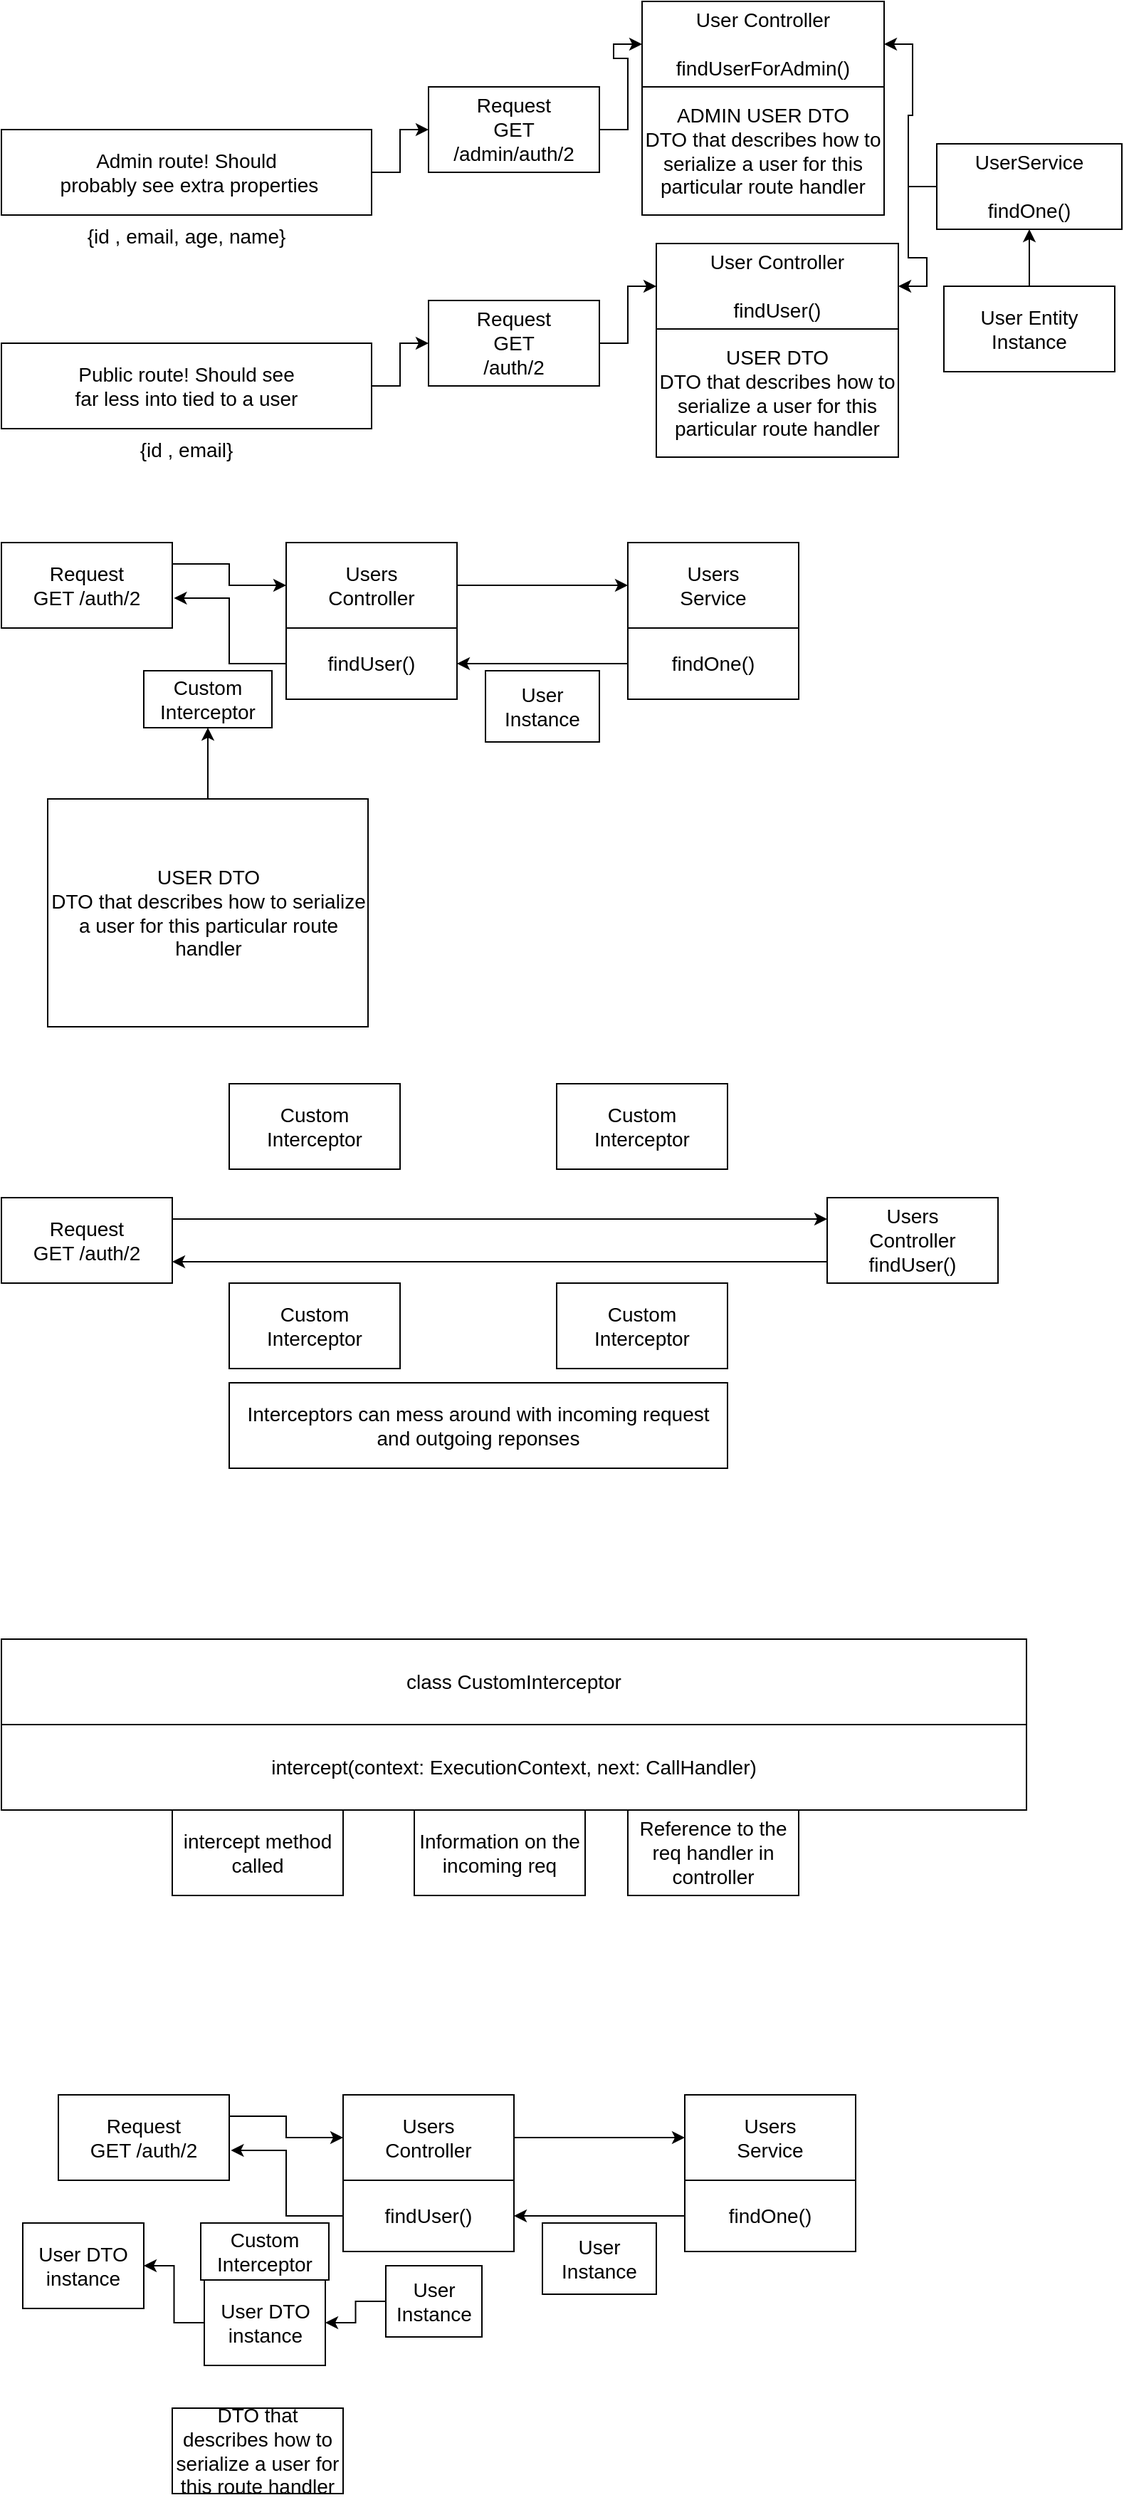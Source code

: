 <mxfile version="20.2.2" type="github">
  <diagram id="yy7V1IrCHKM3VrIjpmN8" name="페이지-1">
    <mxGraphModel dx="1038" dy="547" grid="1" gridSize="10" guides="1" tooltips="1" connect="1" arrows="1" fold="1" page="1" pageScale="1" pageWidth="827" pageHeight="1169" math="0" shadow="0">
      <root>
        <mxCell id="0" />
        <mxCell id="1" parent="0" />
        <mxCell id="KC6oDA8V-b73y0kQ5vmW-12" value="" style="edgeStyle=orthogonalEdgeStyle;rounded=0;orthogonalLoop=1;jettySize=auto;html=1;fontSize=14;" edge="1" parent="1" source="KC6oDA8V-b73y0kQ5vmW-5" target="KC6oDA8V-b73y0kQ5vmW-10">
          <mxGeometry relative="1" as="geometry" />
        </mxCell>
        <mxCell id="KC6oDA8V-b73y0kQ5vmW-5" value="&lt;span style=&quot;font-size: 14px;&quot;&gt;Admin route! Should&lt;/span&gt;&lt;br style=&quot;padding: 0px; margin: 0px; font-size: 14px;&quot;&gt;&lt;span style=&quot;font-size: 14px;&quot;&gt;&amp;nbsp;probably see extra properties&lt;/span&gt;" style="rounded=0;whiteSpace=wrap;html=1;" vertex="1" parent="1">
          <mxGeometry x="40" y="130" width="260" height="60" as="geometry" />
        </mxCell>
        <mxCell id="KC6oDA8V-b73y0kQ5vmW-7" value="{id , email, age, name}&lt;div style=&quot;padding: 0px; margin: 0px; font-size: 14px;&quot;&gt;&lt;br style=&quot;padding: 0px; margin: 0px; color: rgb(0, 0, 0); font-family: Helvetica; font-size: 14px; font-style: normal; font-variant-ligatures: normal; font-variant-caps: normal; font-weight: 400; letter-spacing: normal; orphans: 2; text-indent: 0px; text-transform: none; widows: 2; word-spacing: 0px; -webkit-text-stroke-width: 0px; background-color: rgb(248, 249, 250); text-decoration-thickness: initial; text-decoration-style: initial; text-decoration-color: initial;&quot;&gt;&#xa;&#xa;&lt;/div&gt;" style="text;whiteSpace=wrap;html=1;fontSize=14;align=center;" vertex="1" parent="1">
          <mxGeometry x="40" y="190" width="260" height="30" as="geometry" />
        </mxCell>
        <mxCell id="KC6oDA8V-b73y0kQ5vmW-13" style="edgeStyle=orthogonalEdgeStyle;rounded=0;orthogonalLoop=1;jettySize=auto;html=1;exitX=1;exitY=0.5;exitDx=0;exitDy=0;fontSize=14;" edge="1" parent="1" source="KC6oDA8V-b73y0kQ5vmW-8" target="KC6oDA8V-b73y0kQ5vmW-11">
          <mxGeometry relative="1" as="geometry" />
        </mxCell>
        <mxCell id="KC6oDA8V-b73y0kQ5vmW-8" value="&lt;span style=&quot;font-size: 14px;&quot;&gt;Public route! Should see &lt;br&gt;far less into tied to a user&lt;/span&gt;" style="rounded=0;whiteSpace=wrap;html=1;" vertex="1" parent="1">
          <mxGeometry x="40" y="280" width="260" height="60" as="geometry" />
        </mxCell>
        <mxCell id="KC6oDA8V-b73y0kQ5vmW-9" value="{id , email}&lt;div style=&quot;padding: 0px; margin: 0px; font-size: 14px;&quot;&gt;&lt;br style=&quot;padding: 0px; margin: 0px; color: rgb(0, 0, 0); font-family: Helvetica; font-size: 14px; font-style: normal; font-variant-ligatures: normal; font-variant-caps: normal; font-weight: 400; letter-spacing: normal; orphans: 2; text-indent: 0px; text-transform: none; widows: 2; word-spacing: 0px; -webkit-text-stroke-width: 0px; background-color: rgb(248, 249, 250); text-decoration-thickness: initial; text-decoration-style: initial; text-decoration-color: initial;&quot;&gt;&lt;br&gt;&lt;br&gt;&lt;/div&gt;" style="text;whiteSpace=wrap;html=1;fontSize=14;align=center;" vertex="1" parent="1">
          <mxGeometry x="40" y="340" width="260" height="30" as="geometry" />
        </mxCell>
        <mxCell id="KC6oDA8V-b73y0kQ5vmW-17" style="edgeStyle=orthogonalEdgeStyle;rounded=0;orthogonalLoop=1;jettySize=auto;html=1;exitX=1;exitY=0.5;exitDx=0;exitDy=0;entryX=0;entryY=0.5;entryDx=0;entryDy=0;fontSize=14;" edge="1" parent="1" source="KC6oDA8V-b73y0kQ5vmW-10" target="KC6oDA8V-b73y0kQ5vmW-14">
          <mxGeometry relative="1" as="geometry" />
        </mxCell>
        <mxCell id="KC6oDA8V-b73y0kQ5vmW-10" value="Request&lt;br&gt;GET&lt;br&gt;/admin/auth/2" style="rounded=0;whiteSpace=wrap;html=1;fontSize=14;" vertex="1" parent="1">
          <mxGeometry x="340" y="100" width="120" height="60" as="geometry" />
        </mxCell>
        <mxCell id="KC6oDA8V-b73y0kQ5vmW-16" style="edgeStyle=orthogonalEdgeStyle;rounded=0;orthogonalLoop=1;jettySize=auto;html=1;exitX=1;exitY=0.5;exitDx=0;exitDy=0;entryX=0;entryY=0.5;entryDx=0;entryDy=0;fontSize=14;" edge="1" parent="1" source="KC6oDA8V-b73y0kQ5vmW-11" target="KC6oDA8V-b73y0kQ5vmW-15">
          <mxGeometry relative="1" as="geometry" />
        </mxCell>
        <mxCell id="KC6oDA8V-b73y0kQ5vmW-11" value="Request&lt;br&gt;GET&lt;br&gt;/auth/2" style="rounded=0;whiteSpace=wrap;html=1;fontSize=14;" vertex="1" parent="1">
          <mxGeometry x="340" y="250" width="120" height="60" as="geometry" />
        </mxCell>
        <mxCell id="KC6oDA8V-b73y0kQ5vmW-14" value="User Controller&lt;br&gt;&lt;br&gt;findUserForAdmin()" style="rounded=0;whiteSpace=wrap;html=1;fontSize=14;" vertex="1" parent="1">
          <mxGeometry x="490" y="40" width="170" height="60" as="geometry" />
        </mxCell>
        <mxCell id="KC6oDA8V-b73y0kQ5vmW-15" value="User Controller&lt;br&gt;&lt;br&gt;findUser()" style="rounded=0;whiteSpace=wrap;html=1;fontSize=14;" vertex="1" parent="1">
          <mxGeometry x="500" y="210" width="170" height="60" as="geometry" />
        </mxCell>
        <mxCell id="KC6oDA8V-b73y0kQ5vmW-19" style="edgeStyle=orthogonalEdgeStyle;rounded=0;orthogonalLoop=1;jettySize=auto;html=1;exitX=0;exitY=0.5;exitDx=0;exitDy=0;entryX=1;entryY=0.5;entryDx=0;entryDy=0;fontSize=14;" edge="1" parent="1" source="KC6oDA8V-b73y0kQ5vmW-18" target="KC6oDA8V-b73y0kQ5vmW-14">
          <mxGeometry relative="1" as="geometry" />
        </mxCell>
        <mxCell id="KC6oDA8V-b73y0kQ5vmW-20" style="edgeStyle=orthogonalEdgeStyle;rounded=0;orthogonalLoop=1;jettySize=auto;html=1;exitX=0;exitY=0.5;exitDx=0;exitDy=0;entryX=1;entryY=0.5;entryDx=0;entryDy=0;fontSize=14;" edge="1" parent="1" source="KC6oDA8V-b73y0kQ5vmW-18" target="KC6oDA8V-b73y0kQ5vmW-15">
          <mxGeometry relative="1" as="geometry" />
        </mxCell>
        <mxCell id="KC6oDA8V-b73y0kQ5vmW-18" value="UserService&lt;br&gt;&lt;br&gt;findOne()" style="rounded=0;whiteSpace=wrap;html=1;fontSize=14;" vertex="1" parent="1">
          <mxGeometry x="697" y="140" width="130" height="60" as="geometry" />
        </mxCell>
        <mxCell id="KC6oDA8V-b73y0kQ5vmW-22" style="edgeStyle=orthogonalEdgeStyle;rounded=0;orthogonalLoop=1;jettySize=auto;html=1;exitX=0.5;exitY=0;exitDx=0;exitDy=0;entryX=0.5;entryY=1;entryDx=0;entryDy=0;fontSize=14;" edge="1" parent="1" source="KC6oDA8V-b73y0kQ5vmW-21" target="KC6oDA8V-b73y0kQ5vmW-18">
          <mxGeometry relative="1" as="geometry" />
        </mxCell>
        <mxCell id="KC6oDA8V-b73y0kQ5vmW-21" value="User Entity Instance" style="rounded=0;whiteSpace=wrap;html=1;fontSize=14;" vertex="1" parent="1">
          <mxGeometry x="702" y="240" width="120" height="60" as="geometry" />
        </mxCell>
        <mxCell id="KC6oDA8V-b73y0kQ5vmW-34" style="edgeStyle=orthogonalEdgeStyle;rounded=0;orthogonalLoop=1;jettySize=auto;html=1;exitX=1;exitY=0.25;exitDx=0;exitDy=0;fontSize=14;" edge="1" parent="1" source="KC6oDA8V-b73y0kQ5vmW-23" target="KC6oDA8V-b73y0kQ5vmW-24">
          <mxGeometry relative="1" as="geometry" />
        </mxCell>
        <mxCell id="KC6oDA8V-b73y0kQ5vmW-23" value="Request&lt;br&gt;GET /auth/2" style="rounded=0;whiteSpace=wrap;html=1;fontSize=14;" vertex="1" parent="1">
          <mxGeometry x="40" y="420" width="120" height="60" as="geometry" />
        </mxCell>
        <mxCell id="KC6oDA8V-b73y0kQ5vmW-35" style="edgeStyle=orthogonalEdgeStyle;rounded=0;orthogonalLoop=1;jettySize=auto;html=1;exitX=1;exitY=0.5;exitDx=0;exitDy=0;entryX=0;entryY=0.5;entryDx=0;entryDy=0;fontSize=14;" edge="1" parent="1" source="KC6oDA8V-b73y0kQ5vmW-24" target="KC6oDA8V-b73y0kQ5vmW-25">
          <mxGeometry relative="1" as="geometry" />
        </mxCell>
        <mxCell id="KC6oDA8V-b73y0kQ5vmW-24" value="Users&lt;br&gt;Controller" style="rounded=0;whiteSpace=wrap;html=1;fontSize=14;" vertex="1" parent="1">
          <mxGeometry x="240" y="420" width="120" height="60" as="geometry" />
        </mxCell>
        <mxCell id="KC6oDA8V-b73y0kQ5vmW-25" value="Users&lt;br&gt;Service" style="rounded=0;whiteSpace=wrap;html=1;fontSize=14;" vertex="1" parent="1">
          <mxGeometry x="480" y="420" width="120" height="60" as="geometry" />
        </mxCell>
        <mxCell id="KC6oDA8V-b73y0kQ5vmW-31" style="edgeStyle=orthogonalEdgeStyle;rounded=0;orthogonalLoop=1;jettySize=auto;html=1;exitX=0;exitY=0.5;exitDx=0;exitDy=0;entryX=1.01;entryY=0.65;entryDx=0;entryDy=0;entryPerimeter=0;fontSize=14;" edge="1" parent="1" source="KC6oDA8V-b73y0kQ5vmW-26" target="KC6oDA8V-b73y0kQ5vmW-23">
          <mxGeometry relative="1" as="geometry" />
        </mxCell>
        <mxCell id="KC6oDA8V-b73y0kQ5vmW-26" value="findUser()" style="rounded=0;whiteSpace=wrap;html=1;fontSize=14;" vertex="1" parent="1">
          <mxGeometry x="240" y="480" width="120" height="50" as="geometry" />
        </mxCell>
        <mxCell id="KC6oDA8V-b73y0kQ5vmW-28" style="edgeStyle=orthogonalEdgeStyle;rounded=0;orthogonalLoop=1;jettySize=auto;html=1;exitX=0;exitY=0.5;exitDx=0;exitDy=0;entryX=1;entryY=0.5;entryDx=0;entryDy=0;fontSize=14;" edge="1" parent="1" source="KC6oDA8V-b73y0kQ5vmW-27" target="KC6oDA8V-b73y0kQ5vmW-26">
          <mxGeometry relative="1" as="geometry" />
        </mxCell>
        <mxCell id="KC6oDA8V-b73y0kQ5vmW-27" value="findOne()" style="rounded=0;whiteSpace=wrap;html=1;fontSize=14;" vertex="1" parent="1">
          <mxGeometry x="480" y="480" width="120" height="50" as="geometry" />
        </mxCell>
        <mxCell id="KC6oDA8V-b73y0kQ5vmW-29" value="User Instance" style="rounded=0;whiteSpace=wrap;html=1;fontSize=14;" vertex="1" parent="1">
          <mxGeometry x="380" y="510" width="80" height="50" as="geometry" />
        </mxCell>
        <mxCell id="KC6oDA8V-b73y0kQ5vmW-30" value="Custom&lt;br&gt;Interceptor" style="rounded=0;whiteSpace=wrap;html=1;fontSize=14;" vertex="1" parent="1">
          <mxGeometry x="140" y="510" width="90" height="40" as="geometry" />
        </mxCell>
        <mxCell id="KC6oDA8V-b73y0kQ5vmW-33" style="edgeStyle=orthogonalEdgeStyle;rounded=0;orthogonalLoop=1;jettySize=auto;html=1;exitX=0.5;exitY=0;exitDx=0;exitDy=0;entryX=0.5;entryY=1;entryDx=0;entryDy=0;fontSize=14;" edge="1" parent="1" source="KC6oDA8V-b73y0kQ5vmW-32" target="KC6oDA8V-b73y0kQ5vmW-30">
          <mxGeometry relative="1" as="geometry" />
        </mxCell>
        <mxCell id="KC6oDA8V-b73y0kQ5vmW-32" value="USER DTO&lt;br&gt;DTO that describes how to serialize a user for this particular route handler&lt;br&gt;" style="rounded=0;whiteSpace=wrap;html=1;fontSize=14;" vertex="1" parent="1">
          <mxGeometry x="72.5" y="600" width="225" height="160" as="geometry" />
        </mxCell>
        <mxCell id="KC6oDA8V-b73y0kQ5vmW-37" value="USER DTO&lt;br&gt;DTO that describes how to serialize a user for this particular route handler&lt;br&gt;" style="rounded=0;whiteSpace=wrap;html=1;fontSize=14;" vertex="1" parent="1">
          <mxGeometry x="500" y="270" width="170" height="90" as="geometry" />
        </mxCell>
        <mxCell id="KC6oDA8V-b73y0kQ5vmW-38" value="ADMIN USER DTO&lt;br&gt;DTO that describes how to serialize a user for this particular route handler" style="rounded=0;whiteSpace=wrap;html=1;fontSize=14;" vertex="1" parent="1">
          <mxGeometry x="490" y="100" width="170" height="90" as="geometry" />
        </mxCell>
        <mxCell id="KC6oDA8V-b73y0kQ5vmW-45" style="edgeStyle=orthogonalEdgeStyle;rounded=0;orthogonalLoop=1;jettySize=auto;html=1;exitX=1;exitY=0.25;exitDx=0;exitDy=0;entryX=0;entryY=0.25;entryDx=0;entryDy=0;fontSize=14;" edge="1" parent="1" source="KC6oDA8V-b73y0kQ5vmW-39" target="KC6oDA8V-b73y0kQ5vmW-44">
          <mxGeometry relative="1" as="geometry" />
        </mxCell>
        <mxCell id="KC6oDA8V-b73y0kQ5vmW-39" value="Request&lt;br&gt;GET /auth/2" style="rounded=0;whiteSpace=wrap;html=1;fontSize=14;" vertex="1" parent="1">
          <mxGeometry x="40" y="880" width="120" height="60" as="geometry" />
        </mxCell>
        <mxCell id="KC6oDA8V-b73y0kQ5vmW-40" value="Custom&lt;br&gt;Interceptor" style="rounded=0;whiteSpace=wrap;html=1;fontSize=14;" vertex="1" parent="1">
          <mxGeometry x="200" y="800" width="120" height="60" as="geometry" />
        </mxCell>
        <mxCell id="KC6oDA8V-b73y0kQ5vmW-41" value="Custom&lt;br&gt;Interceptor" style="rounded=0;whiteSpace=wrap;html=1;fontSize=14;" vertex="1" parent="1">
          <mxGeometry x="430" y="800" width="120" height="60" as="geometry" />
        </mxCell>
        <mxCell id="KC6oDA8V-b73y0kQ5vmW-42" value="Custom&lt;br&gt;Interceptor" style="rounded=0;whiteSpace=wrap;html=1;fontSize=14;" vertex="1" parent="1">
          <mxGeometry x="200" y="940" width="120" height="60" as="geometry" />
        </mxCell>
        <mxCell id="KC6oDA8V-b73y0kQ5vmW-43" value="Custom&lt;br&gt;Interceptor" style="rounded=0;whiteSpace=wrap;html=1;fontSize=14;" vertex="1" parent="1">
          <mxGeometry x="430" y="940" width="120" height="60" as="geometry" />
        </mxCell>
        <mxCell id="KC6oDA8V-b73y0kQ5vmW-46" style="edgeStyle=orthogonalEdgeStyle;rounded=0;orthogonalLoop=1;jettySize=auto;html=1;exitX=0;exitY=0.75;exitDx=0;exitDy=0;entryX=1;entryY=0.75;entryDx=0;entryDy=0;fontSize=14;" edge="1" parent="1" source="KC6oDA8V-b73y0kQ5vmW-44" target="KC6oDA8V-b73y0kQ5vmW-39">
          <mxGeometry relative="1" as="geometry" />
        </mxCell>
        <mxCell id="KC6oDA8V-b73y0kQ5vmW-44" value="Users&lt;br&gt;Controller&lt;br&gt;findUser()" style="rounded=0;whiteSpace=wrap;html=1;fontSize=14;" vertex="1" parent="1">
          <mxGeometry x="620" y="880" width="120" height="60" as="geometry" />
        </mxCell>
        <mxCell id="KC6oDA8V-b73y0kQ5vmW-47" value="Interceptors can mess around with incoming request and outgoing reponses" style="rounded=0;whiteSpace=wrap;html=1;fontSize=14;" vertex="1" parent="1">
          <mxGeometry x="200" y="1010" width="350" height="60" as="geometry" />
        </mxCell>
        <mxCell id="KC6oDA8V-b73y0kQ5vmW-48" value="class CustomInterceptor" style="rounded=0;whiteSpace=wrap;html=1;fontSize=14;" vertex="1" parent="1">
          <mxGeometry x="40" y="1190" width="720" height="60" as="geometry" />
        </mxCell>
        <mxCell id="KC6oDA8V-b73y0kQ5vmW-49" value="intercept(context: ExecutionContext, next: CallHandler)" style="rounded=0;whiteSpace=wrap;html=1;fontSize=14;" vertex="1" parent="1">
          <mxGeometry x="40" y="1250" width="720" height="60" as="geometry" />
        </mxCell>
        <mxCell id="KC6oDA8V-b73y0kQ5vmW-50" value="intercept method&lt;br&gt;called" style="rounded=0;whiteSpace=wrap;html=1;fontSize=14;" vertex="1" parent="1">
          <mxGeometry x="160" y="1310" width="120" height="60" as="geometry" />
        </mxCell>
        <mxCell id="KC6oDA8V-b73y0kQ5vmW-51" value="Information on the incoming req" style="rounded=0;whiteSpace=wrap;html=1;fontSize=14;" vertex="1" parent="1">
          <mxGeometry x="330" y="1310" width="120" height="60" as="geometry" />
        </mxCell>
        <mxCell id="KC6oDA8V-b73y0kQ5vmW-52" value="Reference to the req handler in controller" style="rounded=0;whiteSpace=wrap;html=1;fontSize=14;" vertex="1" parent="1">
          <mxGeometry x="480" y="1310" width="120" height="60" as="geometry" />
        </mxCell>
        <mxCell id="KC6oDA8V-b73y0kQ5vmW-56" style="edgeStyle=orthogonalEdgeStyle;rounded=0;orthogonalLoop=1;jettySize=auto;html=1;exitX=1;exitY=0.25;exitDx=0;exitDy=0;fontSize=14;" edge="1" parent="1" source="KC6oDA8V-b73y0kQ5vmW-57" target="KC6oDA8V-b73y0kQ5vmW-59">
          <mxGeometry relative="1" as="geometry" />
        </mxCell>
        <mxCell id="KC6oDA8V-b73y0kQ5vmW-57" value="Request&lt;br&gt;GET /auth/2" style="rounded=0;whiteSpace=wrap;html=1;fontSize=14;" vertex="1" parent="1">
          <mxGeometry x="80" y="1510" width="120" height="60" as="geometry" />
        </mxCell>
        <mxCell id="KC6oDA8V-b73y0kQ5vmW-58" style="edgeStyle=orthogonalEdgeStyle;rounded=0;orthogonalLoop=1;jettySize=auto;html=1;exitX=1;exitY=0.5;exitDx=0;exitDy=0;entryX=0;entryY=0.5;entryDx=0;entryDy=0;fontSize=14;" edge="1" parent="1" source="KC6oDA8V-b73y0kQ5vmW-59" target="KC6oDA8V-b73y0kQ5vmW-60">
          <mxGeometry relative="1" as="geometry" />
        </mxCell>
        <mxCell id="KC6oDA8V-b73y0kQ5vmW-59" value="Users&lt;br&gt;Controller" style="rounded=0;whiteSpace=wrap;html=1;fontSize=14;" vertex="1" parent="1">
          <mxGeometry x="280" y="1510" width="120" height="60" as="geometry" />
        </mxCell>
        <mxCell id="KC6oDA8V-b73y0kQ5vmW-60" value="Users&lt;br&gt;Service" style="rounded=0;whiteSpace=wrap;html=1;fontSize=14;" vertex="1" parent="1">
          <mxGeometry x="520" y="1510" width="120" height="60" as="geometry" />
        </mxCell>
        <mxCell id="KC6oDA8V-b73y0kQ5vmW-61" style="edgeStyle=orthogonalEdgeStyle;rounded=0;orthogonalLoop=1;jettySize=auto;html=1;exitX=0;exitY=0.5;exitDx=0;exitDy=0;entryX=1.01;entryY=0.65;entryDx=0;entryDy=0;entryPerimeter=0;fontSize=14;" edge="1" parent="1" source="KC6oDA8V-b73y0kQ5vmW-62" target="KC6oDA8V-b73y0kQ5vmW-57">
          <mxGeometry relative="1" as="geometry" />
        </mxCell>
        <mxCell id="KC6oDA8V-b73y0kQ5vmW-62" value="findUser()" style="rounded=0;whiteSpace=wrap;html=1;fontSize=14;" vertex="1" parent="1">
          <mxGeometry x="280" y="1570" width="120" height="50" as="geometry" />
        </mxCell>
        <mxCell id="KC6oDA8V-b73y0kQ5vmW-63" style="edgeStyle=orthogonalEdgeStyle;rounded=0;orthogonalLoop=1;jettySize=auto;html=1;exitX=0;exitY=0.5;exitDx=0;exitDy=0;entryX=1;entryY=0.5;entryDx=0;entryDy=0;fontSize=14;" edge="1" parent="1" source="KC6oDA8V-b73y0kQ5vmW-64" target="KC6oDA8V-b73y0kQ5vmW-62">
          <mxGeometry relative="1" as="geometry" />
        </mxCell>
        <mxCell id="KC6oDA8V-b73y0kQ5vmW-64" value="findOne()" style="rounded=0;whiteSpace=wrap;html=1;fontSize=14;" vertex="1" parent="1">
          <mxGeometry x="520" y="1570" width="120" height="50" as="geometry" />
        </mxCell>
        <mxCell id="KC6oDA8V-b73y0kQ5vmW-65" value="User Instance" style="rounded=0;whiteSpace=wrap;html=1;fontSize=14;" vertex="1" parent="1">
          <mxGeometry x="420" y="1600" width="80" height="50" as="geometry" />
        </mxCell>
        <mxCell id="KC6oDA8V-b73y0kQ5vmW-66" value="Custom&lt;br&gt;Interceptor" style="rounded=0;whiteSpace=wrap;html=1;fontSize=14;" vertex="1" parent="1">
          <mxGeometry x="180" y="1600" width="90" height="40" as="geometry" />
        </mxCell>
        <mxCell id="KC6oDA8V-b73y0kQ5vmW-71" style="edgeStyle=orthogonalEdgeStyle;rounded=0;orthogonalLoop=1;jettySize=auto;html=1;exitX=0;exitY=0.5;exitDx=0;exitDy=0;entryX=1;entryY=0.5;entryDx=0;entryDy=0;fontSize=14;" edge="1" parent="1" source="KC6oDA8V-b73y0kQ5vmW-67" target="KC6oDA8V-b73y0kQ5vmW-70">
          <mxGeometry relative="1" as="geometry" />
        </mxCell>
        <mxCell id="KC6oDA8V-b73y0kQ5vmW-67" value="User DTO&lt;br&gt;instance" style="rounded=0;whiteSpace=wrap;html=1;fontSize=14;" vertex="1" parent="1">
          <mxGeometry x="182.5" y="1640" width="85" height="60" as="geometry" />
        </mxCell>
        <mxCell id="KC6oDA8V-b73y0kQ5vmW-69" style="edgeStyle=orthogonalEdgeStyle;rounded=0;orthogonalLoop=1;jettySize=auto;html=1;entryX=1;entryY=0.5;entryDx=0;entryDy=0;fontSize=14;" edge="1" parent="1" source="KC6oDA8V-b73y0kQ5vmW-68" target="KC6oDA8V-b73y0kQ5vmW-67">
          <mxGeometry relative="1" as="geometry" />
        </mxCell>
        <mxCell id="KC6oDA8V-b73y0kQ5vmW-68" value="User Instance" style="rounded=0;whiteSpace=wrap;html=1;fontSize=14;" vertex="1" parent="1">
          <mxGeometry x="310" y="1630" width="67.5" height="50" as="geometry" />
        </mxCell>
        <mxCell id="KC6oDA8V-b73y0kQ5vmW-70" value="User DTO&lt;br&gt;instance" style="rounded=0;whiteSpace=wrap;html=1;fontSize=14;" vertex="1" parent="1">
          <mxGeometry x="55" y="1600" width="85" height="60" as="geometry" />
        </mxCell>
        <mxCell id="KC6oDA8V-b73y0kQ5vmW-72" value="DTO that describes how to serialize a user for this route handler" style="rounded=0;whiteSpace=wrap;html=1;fontSize=14;" vertex="1" parent="1">
          <mxGeometry x="160" y="1730" width="120" height="60" as="geometry" />
        </mxCell>
      </root>
    </mxGraphModel>
  </diagram>
</mxfile>
